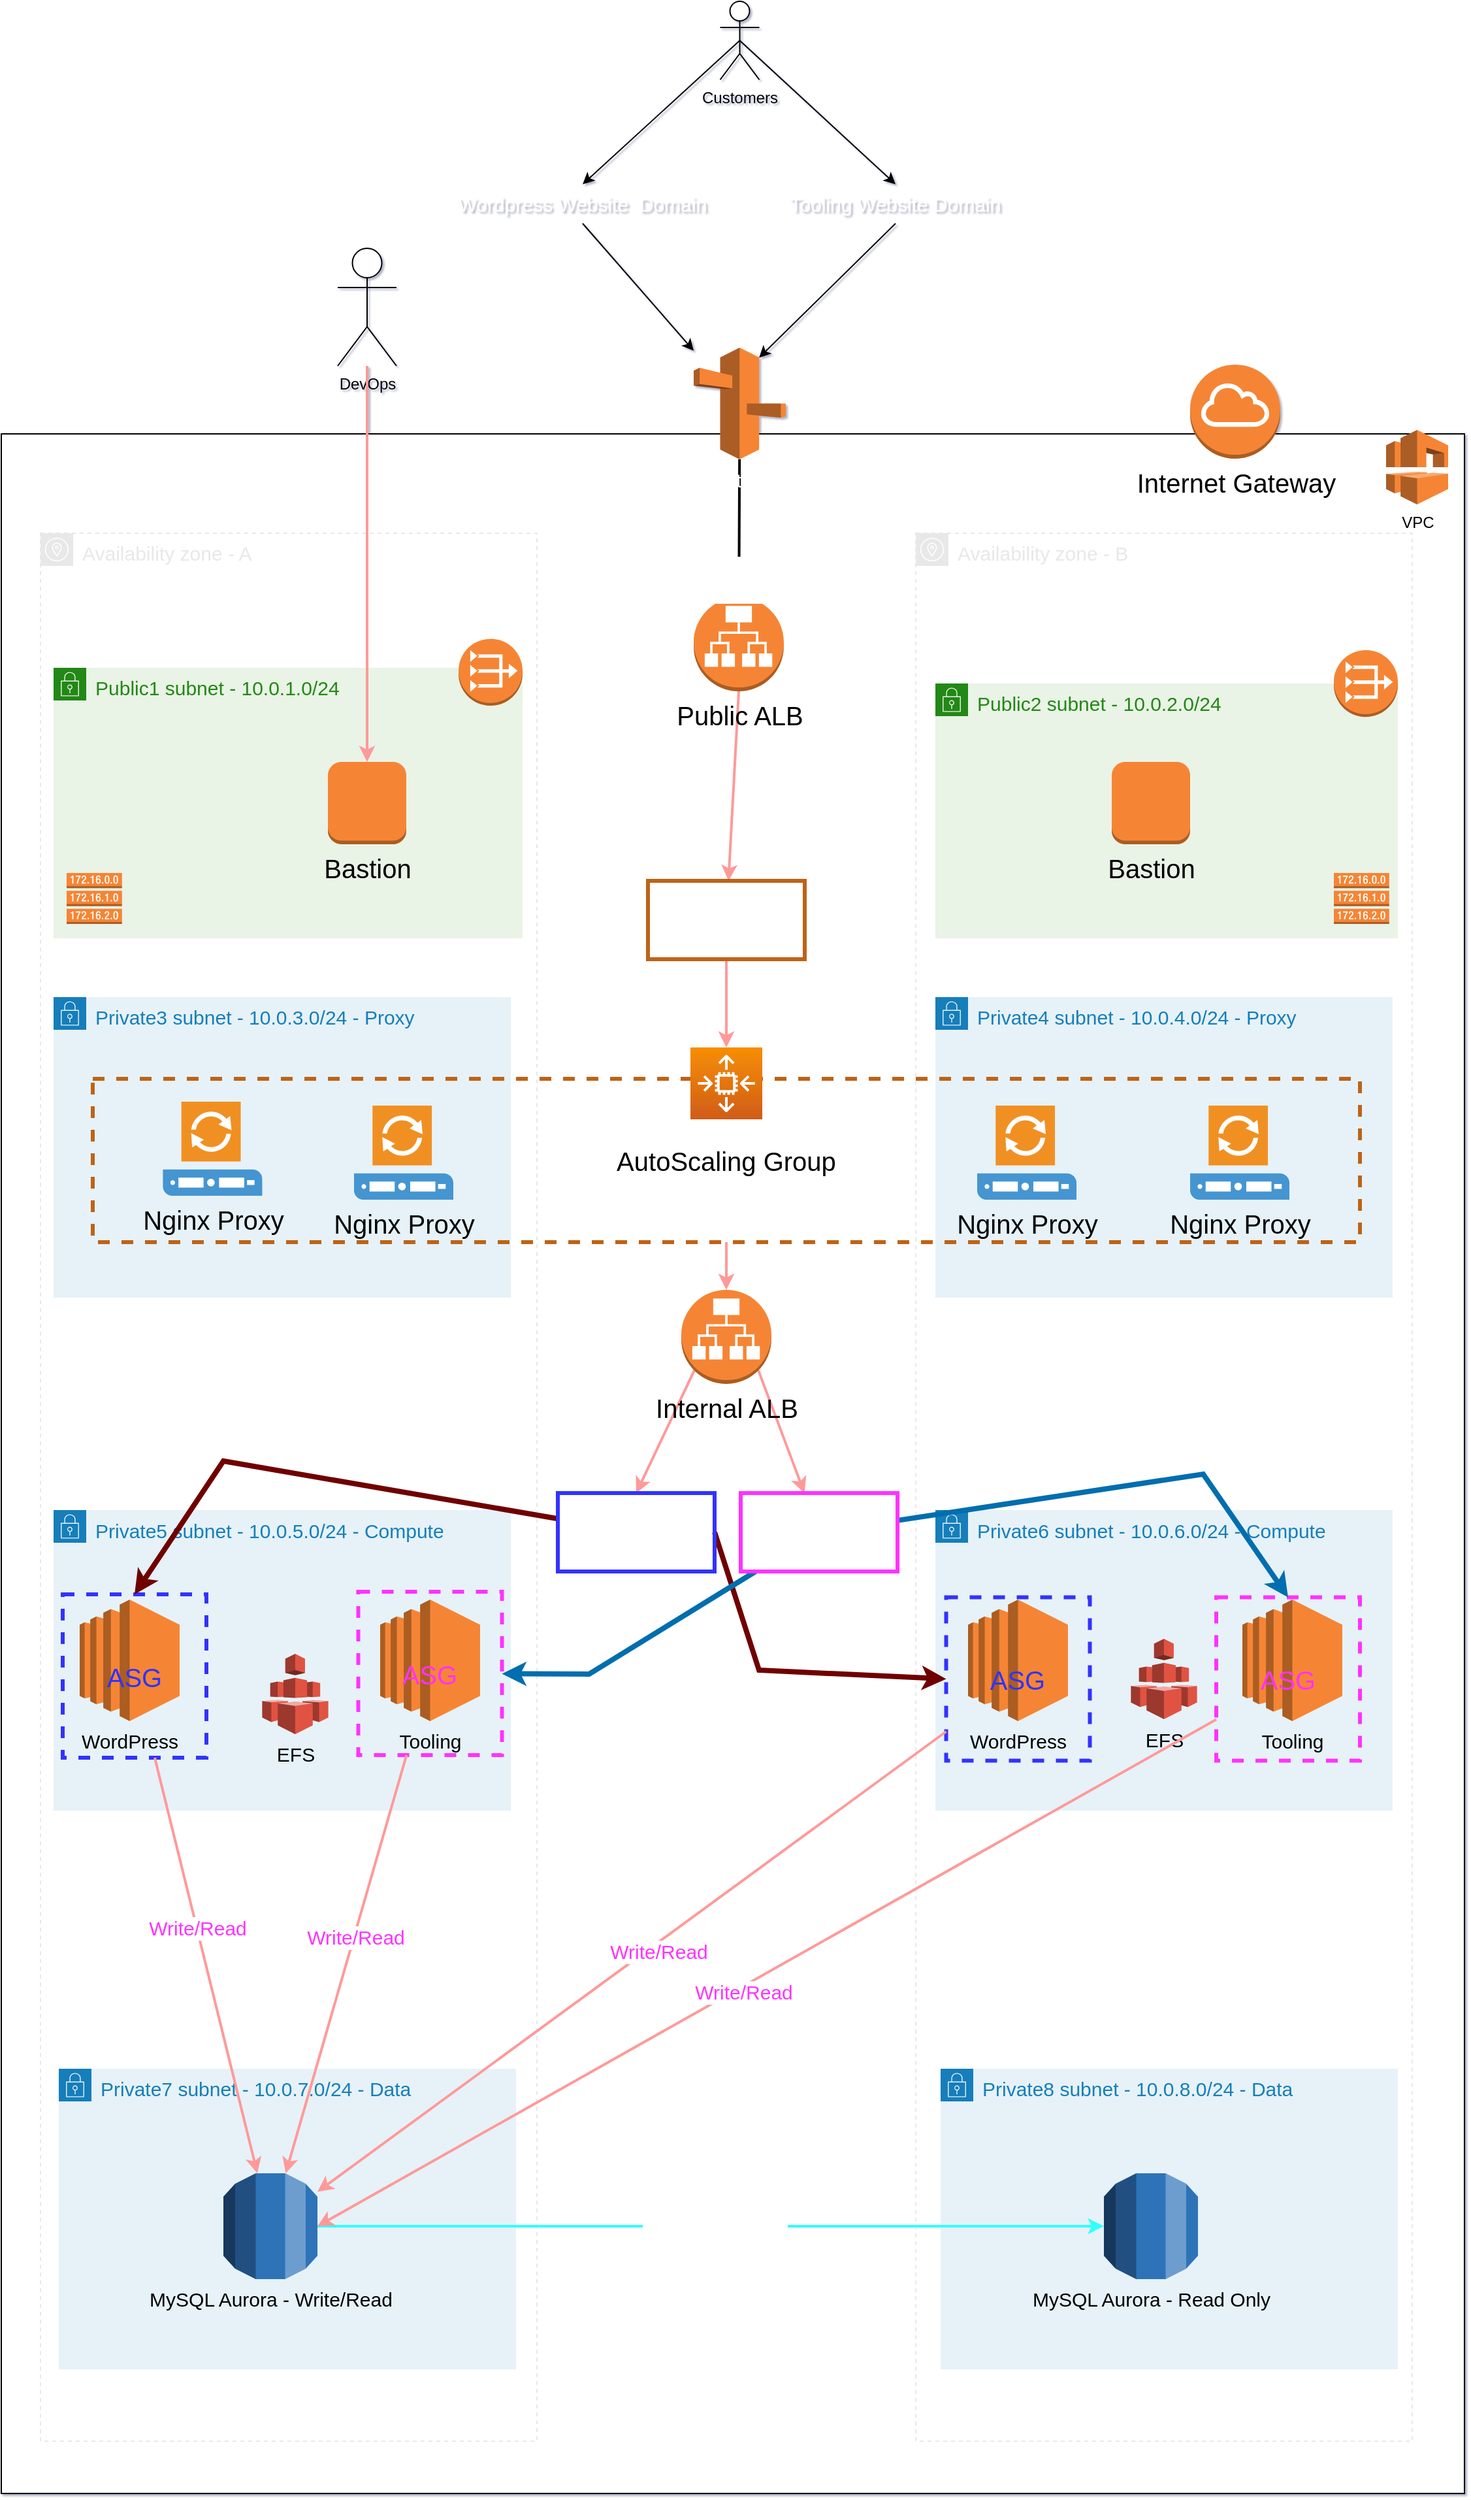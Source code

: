 <mxfile>
    <diagram id="JI69Sy16UBji_XFjZy_T" name="Page-1">
        <mxGraphModel dx="2395" dy="2289" grid="0" gridSize="10" guides="1" tooltips="1" connect="1" arrows="1" fold="1" page="0" pageScale="1" pageWidth="827" pageHeight="1169" background="none" math="0" shadow="1">
            <root>
                <mxCell id="0"/>
                <mxCell id="1" parent="0"/>
                <mxCell id="4" value="" style="rounded=0;whiteSpace=wrap;html=1;fillColor=default;" parent="1" vertex="1">
                    <mxGeometry x="1600" y="194" width="1120" height="1576" as="geometry"/>
                </mxCell>
                <mxCell id="6" value="VPC" style="outlineConnect=0;dashed=0;verticalLabelPosition=bottom;verticalAlign=top;align=center;html=1;shape=mxgraph.aws3.vpc;fillColor=#F58536;gradientColor=none;rounded=0;" parent="1" vertex="1">
                    <mxGeometry x="2660" y="191" width="47.5" height="57" as="geometry"/>
                </mxCell>
                <mxCell id="7" value="DevOps" style="shape=umlActor;verticalLabelPosition=bottom;verticalAlign=top;html=1;outlineConnect=0;fillColor=default;rounded=0;" parent="1" vertex="1">
                    <mxGeometry x="1857.5" y="52" width="45" height="90" as="geometry"/>
                </mxCell>
                <mxCell id="58" style="edgeStyle=none;html=1;exitX=0.5;exitY=0.5;exitDx=0;exitDy=0;exitPerimeter=0;entryX=0.5;entryY=0;entryDx=0;entryDy=0;fontSize=15;fontColor=#FFFFFF;rounded=0;" parent="1" source="8" target="53" edge="1">
                    <mxGeometry relative="1" as="geometry"/>
                </mxCell>
                <mxCell id="59" style="edgeStyle=none;html=1;exitX=0.5;exitY=0.5;exitDx=0;exitDy=0;exitPerimeter=0;entryX=0.5;entryY=0;entryDx=0;entryDy=0;fontSize=15;fontColor=#FFFFFF;rounded=0;" parent="1" source="8" target="54" edge="1">
                    <mxGeometry relative="1" as="geometry"/>
                </mxCell>
                <mxCell id="8" value="Customers" style="shape=umlActor;verticalLabelPosition=bottom;verticalAlign=top;html=1;outlineConnect=0;fillColor=default;rounded=0;" parent="1" vertex="1">
                    <mxGeometry x="2150.25" y="-137" width="30" height="60" as="geometry"/>
                </mxCell>
                <mxCell id="15" value="&lt;font style=&quot;font-size: 15px;&quot;&gt;Availability zone - A&lt;/font&gt;" style="outlineConnect=0;gradientColor=none;html=1;whiteSpace=wrap;fontSize=12;fontStyle=0;shape=mxgraph.aws4.group;grIcon=mxgraph.aws4.group_availability_zone;strokeColor=#E8E8E8;fillColor=none;verticalAlign=top;align=left;spacingLeft=30;fontColor=#E8E8E8;dashed=1;rounded=0;" parent="1" vertex="1">
                    <mxGeometry x="1630" y="270" width="380" height="1460" as="geometry"/>
                </mxCell>
                <mxCell id="16" value="&lt;font style=&quot;font-size: 15px;&quot;&gt;Availability zone - B&lt;/font&gt;" style="outlineConnect=0;gradientColor=none;html=1;whiteSpace=wrap;fontSize=12;fontStyle=0;shape=mxgraph.aws4.group;grIcon=mxgraph.aws4.group_availability_zone;strokeColor=#E8E8E8;fillColor=none;verticalAlign=top;align=left;spacingLeft=30;fontColor=#E8E8E8;dashed=1;rounded=0;" parent="1" vertex="1">
                    <mxGeometry x="2300" y="270" width="380" height="1460" as="geometry"/>
                </mxCell>
                <mxCell id="17" value="&lt;font style=&quot;font-size: 15px;&quot;&gt;Private3 subnet - 10.0.3.0/24 - Proxy&lt;/font&gt;" style="points=[[0,0],[0.25,0],[0.5,0],[0.75,0],[1,0],[1,0.25],[1,0.5],[1,0.75],[1,1],[0.75,1],[0.5,1],[0.25,1],[0,1],[0,0.75],[0,0.5],[0,0.25]];outlineConnect=0;gradientColor=none;html=1;whiteSpace=wrap;fontSize=12;fontStyle=0;container=1;pointerEvents=0;collapsible=0;recursiveResize=0;shape=mxgraph.aws4.group;grIcon=mxgraph.aws4.group_security_group;grStroke=0;strokeColor=#147EBA;fillColor=#E6F2F8;verticalAlign=top;align=left;spacingLeft=30;fontColor=#147EBA;dashed=0;rounded=0;" parent="1" vertex="1">
                    <mxGeometry x="1640" y="625" width="350" height="230" as="geometry"/>
                </mxCell>
                <mxCell id="18" value="&lt;font style=&quot;font-size: 15px;&quot;&gt;Public1 subnet - 10.0.1.0/24&lt;/font&gt;" style="points=[[0,0],[0.25,0],[0.5,0],[0.75,0],[1,0],[1,0.25],[1,0.5],[1,0.75],[1,1],[0.75,1],[0.5,1],[0.25,1],[0,1],[0,0.75],[0,0.5],[0,0.25]];outlineConnect=0;gradientColor=none;html=1;whiteSpace=wrap;fontSize=12;fontStyle=0;container=1;pointerEvents=0;collapsible=0;recursiveResize=0;shape=mxgraph.aws4.group;grIcon=mxgraph.aws4.group_security_group;grStroke=0;strokeColor=#248814;fillColor=#E9F3E6;verticalAlign=top;align=left;spacingLeft=30;fontColor=#248814;dashed=0;rounded=0;" parent="1" vertex="1">
                    <mxGeometry x="1640" y="373" width="359" height="207" as="geometry"/>
                </mxCell>
                <mxCell id="24" value="" style="outlineConnect=0;dashed=0;verticalLabelPosition=bottom;verticalAlign=top;align=center;html=1;shape=mxgraph.aws3.vpc_nat_gateway;fillColor=#F58534;gradientColor=none;strokeWidth=3;fontSize=20;rounded=0;" parent="18" vertex="1">
                    <mxGeometry x="310" y="-22.13" width="49" height="51.13" as="geometry"/>
                </mxCell>
                <mxCell id="31" value="&lt;font color=&quot;#000000&quot;&gt;Bastion&lt;/font&gt;" style="outlineConnect=0;dashed=0;verticalLabelPosition=bottom;verticalAlign=top;align=center;html=1;shape=mxgraph.aws3.instance;fillColor=#F58534;gradientColor=none;strokeWidth=3;fontSize=20;rounded=0;" parent="18" vertex="1">
                    <mxGeometry x="210" y="72" width="60" height="63" as="geometry"/>
                </mxCell>
                <mxCell id="37" value="" style="outlineConnect=0;dashed=0;verticalLabelPosition=bottom;verticalAlign=top;align=center;html=1;shape=mxgraph.aws3.route_table;fillColor=#F58536;gradientColor=none;strokeWidth=3;fontSize=15;fontColor=#000000;rounded=0;" parent="18" vertex="1">
                    <mxGeometry x="10" y="157" width="42.39" height="39" as="geometry"/>
                </mxCell>
                <mxCell id="19" value="&lt;span style=&quot;font-size: 15px;&quot;&gt;Public2 subnet - 10.0.2.0/24&lt;/span&gt;" style="points=[[0,0],[0.25,0],[0.5,0],[0.75,0],[1,0],[1,0.25],[1,0.5],[1,0.75],[1,1],[0.75,1],[0.5,1],[0.25,1],[0,1],[0,0.75],[0,0.5],[0,0.25]];outlineConnect=0;gradientColor=none;html=1;whiteSpace=wrap;fontSize=12;fontStyle=0;container=1;pointerEvents=0;collapsible=0;recursiveResize=0;shape=mxgraph.aws4.group;grIcon=mxgraph.aws4.group_security_group;grStroke=0;strokeColor=#248814;fillColor=#e9f3e6;verticalAlign=top;align=left;spacingLeft=30;fontColor=#248814;dashed=0;strokeWidth=3;perimeterSpacing=3;rounded=0;" parent="1" vertex="1">
                    <mxGeometry x="2315" y="385" width="354" height="195" as="geometry"/>
                </mxCell>
                <mxCell id="26" value="" style="outlineConnect=0;dashed=0;verticalLabelPosition=bottom;verticalAlign=top;align=center;html=1;shape=mxgraph.aws3.vpc_nat_gateway;fillColor=#F58534;gradientColor=none;strokeWidth=3;fontSize=20;rounded=0;" parent="19" vertex="1">
                    <mxGeometry x="305" y="-25.56" width="49" height="51.13" as="geometry"/>
                </mxCell>
                <mxCell id="38" value="" style="outlineConnect=0;dashed=0;verticalLabelPosition=bottom;verticalAlign=top;align=center;html=1;shape=mxgraph.aws3.route_table;fillColor=#F58536;gradientColor=none;strokeWidth=3;fontSize=15;fontColor=#000000;rounded=0;" parent="19" vertex="1">
                    <mxGeometry x="305" y="145" width="42.39" height="39" as="geometry"/>
                </mxCell>
                <mxCell id="20" value="&lt;span style=&quot;font-size: 15px;&quot;&gt;Private4 subnet - 10.0.4.0/24 - Proxy&lt;/span&gt;" style="points=[[0,0],[0.25,0],[0.5,0],[0.75,0],[1,0],[1,0.25],[1,0.5],[1,0.75],[1,1],[0.75,1],[0.5,1],[0.25,1],[0,1],[0,0.75],[0,0.5],[0,0.25]];outlineConnect=0;gradientColor=none;html=1;whiteSpace=wrap;fontSize=12;fontStyle=0;container=1;pointerEvents=0;collapsible=0;recursiveResize=0;shape=mxgraph.aws4.group;grIcon=mxgraph.aws4.group_security_group;grStroke=0;strokeColor=#147EBA;fillColor=#E6F2F8;verticalAlign=top;align=left;spacingLeft=30;fontColor=#147EBA;dashed=0;rounded=0;" parent="1" vertex="1">
                    <mxGeometry x="2315" y="625" width="350" height="230" as="geometry"/>
                </mxCell>
                <mxCell id="61" value="Nginx Proxy" style="shadow=0;dashed=0;html=1;strokeColor=none;fillColor=#4495D1;labelPosition=center;verticalLabelPosition=bottom;verticalAlign=top;align=center;outlineConnect=0;shape=mxgraph.veeam.proxy_server;strokeWidth=3;fontSize=20;fontColor=#000000;rounded=0;" parent="20" vertex="1">
                    <mxGeometry x="195" y="83" width="76" height="72" as="geometry"/>
                </mxCell>
                <mxCell id="21" value="&lt;span style=&quot;font-size: 15px;&quot;&gt;Private5 subnet - 10.0.5.0/24 - Compute&lt;/span&gt;" style="points=[[0,0],[0.25,0],[0.5,0],[0.75,0],[1,0],[1,0.25],[1,0.5],[1,0.75],[1,1],[0.75,1],[0.5,1],[0.25,1],[0,1],[0,0.75],[0,0.5],[0,0.25]];outlineConnect=0;gradientColor=none;html=1;whiteSpace=wrap;fontSize=12;fontStyle=0;container=1;pointerEvents=0;collapsible=0;recursiveResize=0;shape=mxgraph.aws4.group;grIcon=mxgraph.aws4.group_security_group;grStroke=0;strokeColor=#147EBA;fillColor=#E6F2F8;verticalAlign=top;align=left;spacingLeft=30;fontColor=#147EBA;dashed=0;rounded=0;" parent="1" vertex="1">
                    <mxGeometry x="1640" y="1017.5" width="350" height="230" as="geometry"/>
                </mxCell>
                <mxCell id="40" value="WordPress" style="outlineConnect=0;dashed=0;verticalLabelPosition=bottom;verticalAlign=top;align=center;html=1;shape=mxgraph.aws3.ec2;fillColor=#F58534;gradientColor=none;strokeColor=#be6319;strokeWidth=3;fontSize=15;fontColor=#000000;rounded=0;" parent="21" vertex="1">
                    <mxGeometry x="20" y="68.5" width="76.5" height="93" as="geometry"/>
                </mxCell>
                <mxCell id="42" value="Tooling" style="outlineConnect=0;dashed=0;verticalLabelPosition=bottom;verticalAlign=top;align=center;html=1;shape=mxgraph.aws3.ec2;fillColor=#F58534;gradientColor=none;strokeColor=#be6319;strokeWidth=3;fontSize=15;fontColor=#000000;rounded=0;" parent="21" vertex="1">
                    <mxGeometry x="250" y="68.5" width="76.5" height="93" as="geometry"/>
                </mxCell>
                <mxCell id="65" value="&lt;font color=&quot;#3333ff&quot;&gt;ASG&lt;/font&gt;" style="rounded=0;whiteSpace=wrap;html=1;strokeWidth=3;fontSize=20;fillColor=none;dashed=1;strokeColor=#3333FF;" parent="21" vertex="1">
                    <mxGeometry x="7" y="64.5" width="110" height="125" as="geometry"/>
                </mxCell>
                <mxCell id="66" value="&lt;font color=&quot;#ff33ff&quot;&gt;ASG&lt;/font&gt;" style="rounded=0;whiteSpace=wrap;html=1;strokeWidth=3;fontSize=20;fillColor=none;dashed=1;strokeColor=#FF33FF;" parent="21" vertex="1">
                    <mxGeometry x="233.25" y="62.5" width="110" height="125" as="geometry"/>
                </mxCell>
                <mxCell id="22" value="&lt;span style=&quot;font-size: 15px;&quot;&gt;Private6 subnet - 10.0.6.0/24 - Compute&lt;/span&gt;" style="points=[[0,0],[0.25,0],[0.5,0],[0.75,0],[1,0],[1,0.25],[1,0.5],[1,0.75],[1,1],[0.75,1],[0.5,1],[0.25,1],[0,1],[0,0.75],[0,0.5],[0,0.25]];outlineConnect=0;gradientColor=none;html=1;whiteSpace=wrap;fontSize=12;fontStyle=0;container=1;pointerEvents=0;collapsible=0;recursiveResize=0;shape=mxgraph.aws4.group;grIcon=mxgraph.aws4.group_security_group;grStroke=0;strokeColor=#147EBA;fillColor=#E6F2F8;verticalAlign=top;align=left;spacingLeft=30;fontColor=#147EBA;dashed=0;rounded=0;" parent="1" vertex="1">
                    <mxGeometry x="2315" y="1017.5" width="350" height="230" as="geometry"/>
                </mxCell>
                <mxCell id="43" value="WordPress" style="outlineConnect=0;dashed=0;verticalLabelPosition=bottom;verticalAlign=top;align=center;html=1;shape=mxgraph.aws3.ec2;fillColor=#F58534;gradientColor=none;strokeColor=#be6319;strokeWidth=3;fontSize=15;fontColor=#000000;rounded=0;" parent="22" vertex="1">
                    <mxGeometry x="25" y="68.5" width="76.5" height="93" as="geometry"/>
                </mxCell>
                <mxCell id="44" value="Tooling" style="outlineConnect=0;dashed=0;verticalLabelPosition=bottom;verticalAlign=top;align=center;html=1;shape=mxgraph.aws3.ec2;fillColor=#F58534;gradientColor=none;strokeColor=#be6319;strokeWidth=3;fontSize=15;fontColor=#000000;rounded=0;" parent="22" vertex="1">
                    <mxGeometry x="235" y="68.5" width="76.5" height="93" as="geometry"/>
                </mxCell>
                <mxCell id="47" value="EFS" style="outlineConnect=0;dashed=0;verticalLabelPosition=bottom;verticalAlign=top;align=center;html=1;shape=mxgraph.aws3.efs;fillColor=#E05243;gradientColor=none;strokeColor=#be6319;strokeWidth=3;fontSize=15;fontColor=#000000;rounded=0;" parent="22" vertex="1">
                    <mxGeometry x="149.7" y="98.5" width="50.59" height="61.5" as="geometry"/>
                </mxCell>
                <mxCell id="67" value="&lt;font color=&quot;#3333ff&quot;&gt;ASG&lt;/font&gt;" style="rounded=0;whiteSpace=wrap;html=1;strokeWidth=3;fontSize=20;fillColor=none;dashed=1;strokeColor=#3333FF;" parent="22" vertex="1">
                    <mxGeometry x="8.25" y="66.75" width="110" height="125" as="geometry"/>
                </mxCell>
                <mxCell id="68" value="&lt;font color=&quot;#ff33ff&quot;&gt;ASG&lt;/font&gt;" style="rounded=0;whiteSpace=wrap;html=1;strokeWidth=3;fontSize=20;fillColor=none;dashed=1;strokeColor=#FF33FF;" parent="22" vertex="1">
                    <mxGeometry x="215" y="66.75" width="110" height="125" as="geometry"/>
                </mxCell>
                <mxCell id="23" value="Internet Gateway" style="outlineConnect=0;dashed=0;verticalLabelPosition=bottom;verticalAlign=top;align=center;html=1;shape=mxgraph.aws3.internet_gateway;fillColor=#F58534;gradientColor=none;strokeWidth=3;fontSize=20;rounded=0;" parent="1" vertex="1">
                    <mxGeometry x="2510" y="141" width="69" height="72" as="geometry"/>
                </mxCell>
                <mxCell id="72" style="edgeStyle=none;html=1;exitX=0.5;exitY=1;exitDx=0;exitDy=0;exitPerimeter=0;strokeColor=#FF9999;strokeWidth=2;fontSize=15;fontColor=#FFFFFF;rounded=0;" parent="1" source="25" target="71" edge="1">
                    <mxGeometry relative="1" as="geometry"/>
                </mxCell>
                <mxCell id="25" value="Public ALB" style="outlineConnect=0;dashed=0;verticalLabelPosition=bottom;verticalAlign=top;align=center;html=1;shape=mxgraph.aws3.application_load_balancer;fillColor=#F58534;gradientColor=none;strokeWidth=3;fontSize=20;rounded=0;" parent="1" vertex="1">
                    <mxGeometry x="2130" y="319" width="69" height="72" as="geometry"/>
                </mxCell>
                <mxCell id="81" style="edgeStyle=none;html=1;exitX=0.5;exitY=1;exitDx=0;exitDy=0;entryX=0.5;entryY=0;entryDx=0;entryDy=0;entryPerimeter=0;strokeColor=#FF9999;strokeWidth=2;fontSize=15;fontColor=#FFFFFF;rounded=0;" parent="1" source="29" target="77" edge="1">
                    <mxGeometry relative="1" as="geometry"/>
                </mxCell>
                <mxCell id="29" value="AutoScaling Group" style="rounded=0;whiteSpace=wrap;html=1;strokeWidth=3;fontSize=20;fillColor=none;dashed=1;strokeColor=#be6319;" parent="1" vertex="1">
                    <mxGeometry x="1670" y="687.5" width="970" height="125" as="geometry"/>
                </mxCell>
                <mxCell id="30" value="" style="points=[[0,0,0],[0.25,0,0],[0.5,0,0],[0.75,0,0],[1,0,0],[0,1,0],[0.25,1,0],[0.5,1,0],[0.75,1,0],[1,1,0],[0,0.25,0],[0,0.5,0],[0,0.75,0],[1,0.25,0],[1,0.5,0],[1,0.75,0]];outlineConnect=0;fontColor=#232F3E;gradientColor=#F78E04;gradientDirection=north;fillColor=#D05C17;strokeColor=#ffffff;dashed=0;verticalLabelPosition=bottom;verticalAlign=top;align=center;html=1;fontSize=12;fontStyle=0;aspect=fixed;shape=mxgraph.aws4.resourceIcon;resIcon=mxgraph.aws4.auto_scaling2;strokeWidth=3;rounded=0;" parent="1" vertex="1">
                    <mxGeometry x="2127.5" y="663.5" width="55" height="55" as="geometry"/>
                </mxCell>
                <mxCell id="32" value="&lt;span style=&quot;font-size: 15px;&quot;&gt;Private7 subnet - 10.0.7.0/24 - Data&lt;/span&gt;" style="points=[[0,0],[0.25,0],[0.5,0],[0.75,0],[1,0],[1,0.25],[1,0.5],[1,0.75],[1,1],[0.75,1],[0.5,1],[0.25,1],[0,1],[0,0.75],[0,0.5],[0,0.25]];outlineConnect=0;gradientColor=none;html=1;whiteSpace=wrap;fontSize=12;fontStyle=0;container=1;pointerEvents=0;collapsible=0;recursiveResize=0;shape=mxgraph.aws4.group;grIcon=mxgraph.aws4.group_security_group;grStroke=0;strokeColor=#147EBA;fillColor=#E6F2F8;verticalAlign=top;align=left;spacingLeft=30;fontColor=#147EBA;dashed=0;rounded=0;" parent="1" vertex="1">
                    <mxGeometry x="1644" y="1445" width="350" height="230" as="geometry"/>
                </mxCell>
                <mxCell id="45" value="MySQL Aurora - Write/Read" style="outlineConnect=0;dashed=0;verticalLabelPosition=bottom;verticalAlign=top;align=center;html=1;shape=mxgraph.aws3.rds;fillColor=#2E73B8;gradientColor=none;strokeColor=#be6319;strokeWidth=3;fontSize=15;fontColor=#000000;rounded=0;" parent="32" vertex="1">
                    <mxGeometry x="126" y="80" width="72" height="81" as="geometry"/>
                </mxCell>
                <mxCell id="33" value="&lt;span style=&quot;font-size: 15px;&quot;&gt;Private8 subnet - 10.0.8.0/24 - Data&lt;/span&gt;" style="points=[[0,0],[0.25,0],[0.5,0],[0.75,0],[1,0],[1,0.25],[1,0.5],[1,0.75],[1,1],[0.75,1],[0.5,1],[0.25,1],[0,1],[0,0.75],[0,0.5],[0,0.25]];outlineConnect=0;gradientColor=none;html=1;whiteSpace=wrap;fontSize=12;fontStyle=0;container=1;pointerEvents=0;collapsible=0;recursiveResize=0;shape=mxgraph.aws4.group;grIcon=mxgraph.aws4.group_security_group;grStroke=0;strokeColor=#147EBA;fillColor=#E6F2F8;verticalAlign=top;align=left;spacingLeft=30;fontColor=#147EBA;dashed=0;rounded=0;" parent="1" vertex="1">
                    <mxGeometry x="2319" y="1445" width="350" height="230" as="geometry"/>
                </mxCell>
                <mxCell id="46" value="MySQL Aurora - Read Only" style="outlineConnect=0;dashed=0;verticalLabelPosition=bottom;verticalAlign=top;align=center;html=1;shape=mxgraph.aws3.rds;fillColor=#2E73B8;gradientColor=none;strokeColor=#be6319;strokeWidth=3;fontSize=15;fontColor=#000000;rounded=0;" parent="33" vertex="1">
                    <mxGeometry x="125" y="80" width="72" height="81" as="geometry"/>
                </mxCell>
                <mxCell id="34" value="&lt;font color=&quot;#000000&quot;&gt;Bastion&lt;/font&gt;" style="outlineConnect=0;dashed=0;verticalLabelPosition=bottom;verticalAlign=top;align=center;html=1;shape=mxgraph.aws3.instance;fillColor=#F58534;gradientColor=none;strokeWidth=3;fontSize=20;rounded=0;" parent="1" vertex="1">
                    <mxGeometry x="2450" y="445" width="60" height="63" as="geometry"/>
                </mxCell>
                <mxCell id="35" value="Nginx Proxy" style="shadow=0;dashed=0;html=1;strokeColor=none;fillColor=#4495D1;labelPosition=center;verticalLabelPosition=bottom;verticalAlign=top;align=center;outlineConnect=0;shape=mxgraph.veeam.proxy_server;strokeWidth=3;fontSize=20;fontColor=#000000;rounded=0;" parent="1" vertex="1">
                    <mxGeometry x="1870" y="708" width="76" height="72" as="geometry"/>
                </mxCell>
                <mxCell id="36" value="Nginx Proxy" style="shadow=0;dashed=0;html=1;strokeColor=none;fillColor=#4495D1;labelPosition=center;verticalLabelPosition=bottom;verticalAlign=top;align=center;outlineConnect=0;shape=mxgraph.veeam.proxy_server;strokeWidth=3;fontSize=20;fontColor=#000000;rounded=0;" parent="1" vertex="1">
                    <mxGeometry x="2347" y="708" width="76" height="72" as="geometry"/>
                </mxCell>
                <mxCell id="48" value="EFS" style="outlineConnect=0;dashed=0;verticalLabelPosition=bottom;verticalAlign=top;align=center;html=1;shape=mxgraph.aws3.efs;fillColor=#E05243;gradientColor=none;strokeColor=#be6319;strokeWidth=3;fontSize=15;fontColor=#000000;rounded=0;" parent="1" vertex="1">
                    <mxGeometry x="1799.71" y="1127.5" width="50.59" height="61.5" as="geometry"/>
                </mxCell>
                <mxCell id="60" style="edgeStyle=none;html=1;fontSize=15;fontColor=#FFFFFF;strokeWidth=2;rounded=0;" parent="1" source="49" target="25" edge="1">
                    <mxGeometry relative="1" as="geometry"/>
                </mxCell>
                <mxCell id="84" value="Listener HTTP/HTTPS&lt;br&gt;(Ports 80/443)" style="edgeLabel;html=1;align=center;verticalAlign=middle;resizable=0;points=[];fontSize=15;fontColor=#FFFFFF;rounded=0;" parent="60" vertex="1" connectable="0">
                    <mxGeometry x="0.739" relative="1" as="geometry">
                        <mxPoint as="offset"/>
                    </mxGeometry>
                </mxCell>
                <mxCell id="49" value="Route 53" style="outlineConnect=0;dashed=0;verticalLabelPosition=bottom;verticalAlign=top;align=center;html=1;shape=mxgraph.aws3.route_53;fillColor=#F58536;gradientColor=none;strokeColor=#be6319;strokeWidth=3;fontSize=15;fontColor=#FFFFFF;rounded=0;" parent="1" vertex="1">
                    <mxGeometry x="2130" y="128" width="70.5" height="85.5" as="geometry"/>
                </mxCell>
                <mxCell id="51" value="Nginx Proxy" style="shadow=0;dashed=0;html=1;strokeColor=none;fillColor=#4495D1;labelPosition=center;verticalLabelPosition=bottom;verticalAlign=top;align=center;outlineConnect=0;shape=mxgraph.veeam.proxy_server;strokeWidth=3;fontSize=20;fontColor=#000000;rounded=0;" parent="1" vertex="1">
                    <mxGeometry x="1723.71" y="705" width="76" height="72" as="geometry"/>
                </mxCell>
                <mxCell id="56" style="edgeStyle=none;html=1;exitX=0.5;exitY=1;exitDx=0;exitDy=0;fontSize=15;fontColor=#FFFFFF;rounded=0;" parent="1" source="53" target="49" edge="1">
                    <mxGeometry relative="1" as="geometry"/>
                </mxCell>
                <mxCell id="53" value="&lt;font color=&quot;#ffffff&quot;&gt;Wordpress Website&amp;nbsp; Domain&lt;/font&gt;" style="text;html=1;strokeColor=none;fillColor=none;align=center;verticalAlign=middle;whiteSpace=wrap;rounded=0;dashed=1;strokeWidth=3;fontSize=15;fontColor=#000000;" parent="1" vertex="1">
                    <mxGeometry x="1930" y="3" width="230" height="30" as="geometry"/>
                </mxCell>
                <mxCell id="57" style="edgeStyle=none;html=1;exitX=0.5;exitY=1;exitDx=0;exitDy=0;entryX=0.71;entryY=0.09;entryDx=0;entryDy=0;entryPerimeter=0;fontSize=15;fontColor=#FFFFFF;rounded=0;" parent="1" source="54" target="49" edge="1">
                    <mxGeometry relative="1" as="geometry"/>
                </mxCell>
                <mxCell id="54" value="&lt;font color=&quot;#ffffff&quot;&gt;Tooling Website Domain&lt;/font&gt;" style="text;html=1;strokeColor=none;fillColor=none;align=center;verticalAlign=middle;whiteSpace=wrap;rounded=0;dashed=1;strokeWidth=3;fontSize=15;fontColor=#000000;" parent="1" vertex="1">
                    <mxGeometry x="2189" y="3" width="191" height="30" as="geometry"/>
                </mxCell>
                <mxCell id="69" style="edgeStyle=none;html=1;fontSize=15;fontColor=#000000;strokeColor=#FF9999;strokeWidth=2;rounded=0;" parent="1" source="65" target="45" edge="1">
                    <mxGeometry relative="1" as="geometry"/>
                </mxCell>
                <mxCell id="92" value="Write/Read" style="edgeLabel;html=1;align=center;verticalAlign=middle;resizable=0;points=[];fontSize=15;fontColor=#FF33FF;rounded=0;" parent="69" vertex="1" connectable="0">
                    <mxGeometry x="-0.181" relative="1" as="geometry">
                        <mxPoint as="offset"/>
                    </mxGeometry>
                </mxCell>
                <mxCell id="70" style="edgeStyle=none;html=1;strokeColor=#33FFFF;strokeWidth=2;fontSize=15;fontColor=#000000;rounded=0;" parent="1" source="45" target="46" edge="1">
                    <mxGeometry relative="1" as="geometry"/>
                </mxCell>
                <mxCell id="86" value="Data Replication" style="edgeLabel;html=1;align=center;verticalAlign=middle;resizable=0;points=[];fontSize=15;fontColor=#FFFFFF;rounded=0;" parent="70" vertex="1" connectable="0">
                    <mxGeometry x="-0.143" y="-2" relative="1" as="geometry">
                        <mxPoint x="46" y="-2" as="offset"/>
                    </mxGeometry>
                </mxCell>
                <mxCell id="73" style="edgeStyle=none;html=1;strokeColor=#FF9999;strokeWidth=2;fontSize=15;fontColor=#FFFFFF;rounded=0;" parent="1" target="30" edge="1">
                    <mxGeometry relative="1" as="geometry">
                        <mxPoint x="2155" y="595" as="sourcePoint"/>
                    </mxGeometry>
                </mxCell>
                <mxCell id="71" value="&lt;font color=&quot;#ffffff&quot;&gt;Target Group (Nginx)&lt;/font&gt;" style="rounded=0;whiteSpace=wrap;html=1;strokeColor=#be6319;strokeWidth=3;fontSize=15;fontColor=#000000;fillColor=none;" parent="1" vertex="1">
                    <mxGeometry x="2095" y="536" width="120" height="60" as="geometry"/>
                </mxCell>
                <mxCell id="75" style="edgeStyle=none;html=1;strokeColor=#FF9999;strokeWidth=2;fontSize=15;fontColor=#FFFFFF;rounded=0;" parent="1" source="7" target="31" edge="1">
                    <mxGeometry relative="1" as="geometry"/>
                </mxCell>
                <mxCell id="82" style="edgeStyle=none;html=1;exitX=0.145;exitY=0.855;exitDx=0;exitDy=0;exitPerimeter=0;entryX=0.5;entryY=0;entryDx=0;entryDy=0;strokeColor=#FF9999;strokeWidth=2;fontSize=15;fontColor=#FFFFFF;rounded=0;" parent="1" source="77" target="79" edge="1">
                    <mxGeometry relative="1" as="geometry"/>
                </mxCell>
                <mxCell id="83" style="edgeStyle=none;html=1;exitX=0.855;exitY=0.855;exitDx=0;exitDy=0;exitPerimeter=0;strokeColor=#FF9999;strokeWidth=2;fontSize=15;fontColor=#FFFFFF;rounded=0;" parent="1" source="77" target="80" edge="1">
                    <mxGeometry relative="1" as="geometry"/>
                </mxCell>
                <mxCell id="77" value="Internal ALB" style="outlineConnect=0;dashed=0;verticalLabelPosition=bottom;verticalAlign=top;align=center;html=1;shape=mxgraph.aws3.application_load_balancer;fillColor=#F58534;gradientColor=none;strokeWidth=3;fontSize=20;rounded=0;" parent="1" vertex="1">
                    <mxGeometry x="2120.5" y="849" width="69" height="72" as="geometry"/>
                </mxCell>
                <mxCell id="95" style="edgeStyle=none;html=1;entryX=0.5;entryY=0;entryDx=0;entryDy=0;fillColor=#a20025;strokeColor=#6F0000;strokeWidth=4;rounded=0;" parent="1" source="79" target="65" edge="1">
                    <mxGeometry relative="1" as="geometry">
                        <Array as="points">
                            <mxPoint x="1770" y="980"/>
                        </Array>
                    </mxGeometry>
                </mxCell>
                <mxCell id="96" style="edgeStyle=none;html=1;exitX=1;exitY=0.5;exitDx=0;exitDy=0;entryX=0;entryY=0.5;entryDx=0;entryDy=0;strokeWidth=4;fillColor=#a20025;strokeColor=#6F0000;rounded=0;" parent="1" source="79" target="67" edge="1">
                    <mxGeometry relative="1" as="geometry">
                        <Array as="points">
                            <mxPoint x="2180" y="1140"/>
                        </Array>
                    </mxGeometry>
                </mxCell>
                <mxCell id="79" value="&lt;font color=&quot;#ffffff&quot;&gt;Target Group (Wordpress)&lt;/font&gt;" style="rounded=0;whiteSpace=wrap;html=1;strokeColor=#3333FF;strokeWidth=3;fontSize=15;fontColor=#000000;fillColor=none;" parent="1" vertex="1">
                    <mxGeometry x="2026" y="1004.5" width="120" height="60" as="geometry"/>
                </mxCell>
                <mxCell id="97" style="edgeStyle=none;html=1;strokeWidth=4;fillColor=#1ba1e2;strokeColor=#006EAF;rounded=0;" parent="1" source="80" target="66" edge="1">
                    <mxGeometry relative="1" as="geometry">
                        <Array as="points">
                            <mxPoint x="2050" y="1143"/>
                        </Array>
                    </mxGeometry>
                </mxCell>
                <mxCell id="98" style="edgeStyle=none;html=1;entryX=0.5;entryY=0;entryDx=0;entryDy=0;strokeWidth=4;fillColor=#1ba1e2;strokeColor=#006EAF;rounded=0;" parent="1" source="80" target="68" edge="1">
                    <mxGeometry relative="1" as="geometry">
                        <Array as="points">
                            <mxPoint x="2520" y="990"/>
                        </Array>
                    </mxGeometry>
                </mxCell>
                <mxCell id="80" value="&lt;font color=&quot;#ffffff&quot;&gt;Target Group (Tooling)&lt;/font&gt;" style="rounded=0;whiteSpace=wrap;html=1;strokeColor=#FF33FF;strokeWidth=3;fontSize=15;fontColor=#000000;fillColor=none;" parent="1" vertex="1">
                    <mxGeometry x="2166" y="1004.5" width="120" height="60" as="geometry"/>
                </mxCell>
                <mxCell id="85" style="edgeStyle=none;html=1;strokeColor=#FF9999;strokeWidth=2;fontSize=15;fontColor=#FFFFFF;rounded=0;" parent="1" source="66" target="45" edge="1">
                    <mxGeometry relative="1" as="geometry"/>
                </mxCell>
                <mxCell id="91" value="Write/Read" style="edgeLabel;html=1;align=center;verticalAlign=middle;resizable=0;points=[];fontSize=15;fontColor=#FF33FF;rounded=0;" parent="85" vertex="1" connectable="0">
                    <mxGeometry x="-0.14" relative="1" as="geometry">
                        <mxPoint y="1" as="offset"/>
                    </mxGeometry>
                </mxCell>
                <mxCell id="87" style="edgeStyle=none;html=1;strokeColor=#FF9999;strokeWidth=2;fontSize=15;fontColor=#FF33FF;rounded=0;" parent="1" source="67" target="45" edge="1">
                    <mxGeometry relative="1" as="geometry"/>
                </mxCell>
                <mxCell id="90" value="Write/Read" style="edgeLabel;html=1;align=center;verticalAlign=middle;resizable=0;points=[];fontSize=15;fontColor=#FF33FF;rounded=0;" parent="87" vertex="1" connectable="0">
                    <mxGeometry x="-0.067" y="4" relative="1" as="geometry">
                        <mxPoint x="1" as="offset"/>
                    </mxGeometry>
                </mxCell>
                <mxCell id="88" style="edgeStyle=none;html=1;entryX=1;entryY=0.5;entryDx=0;entryDy=0;entryPerimeter=0;strokeColor=#FF9999;strokeWidth=2;fontSize=15;fontColor=#FF33FF;rounded=0;" parent="1" source="68" target="45" edge="1">
                    <mxGeometry relative="1" as="geometry"/>
                </mxCell>
                <mxCell id="89" value="Write/Read" style="edgeLabel;html=1;align=center;verticalAlign=middle;resizable=0;points=[];fontSize=15;fontColor=#FF33FF;rounded=0;" parent="88" vertex="1" connectable="0">
                    <mxGeometry x="0.057" y="3" relative="1" as="geometry">
                        <mxPoint as="offset"/>
                    </mxGeometry>
                </mxCell>
            </root>
        </mxGraphModel>
    </diagram>
</mxfile>
